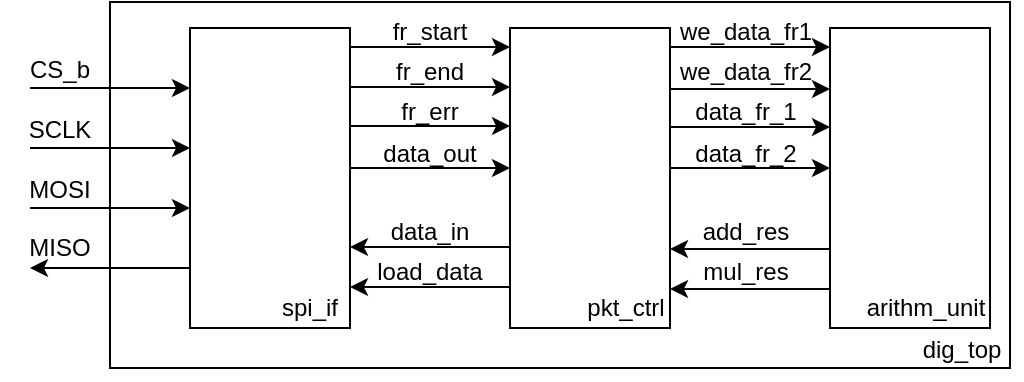 <mxfile version="22.1.2" type="device">
  <diagram name="Page-1" id="AI9xFA448RENWGoOS4yr">
    <mxGraphModel dx="2390" dy="1512" grid="1" gridSize="10" guides="1" tooltips="1" connect="1" arrows="1" fold="1" page="1" pageScale="1" pageWidth="827" pageHeight="1169" math="0" shadow="0">
      <root>
        <mxCell id="0" />
        <mxCell id="1" parent="0" />
        <mxCell id="GOim5yvG8NWphUXoWWZ7-10" style="edgeStyle=orthogonalEdgeStyle;rounded=0;orthogonalLoop=1;jettySize=auto;html=1;exitX=1;exitY=0.25;exitDx=0;exitDy=0;entryX=0;entryY=0.25;entryDx=0;entryDy=0;" edge="1" parent="1">
          <mxGeometry relative="1" as="geometry">
            <mxPoint x="280" y="139.5" as="sourcePoint" />
            <mxPoint x="360" y="139.5" as="targetPoint" />
          </mxGeometry>
        </mxCell>
        <mxCell id="GOim5yvG8NWphUXoWWZ7-11" style="edgeStyle=orthogonalEdgeStyle;rounded=0;orthogonalLoop=1;jettySize=auto;html=1;exitX=1;exitY=0.25;exitDx=0;exitDy=0;entryX=0;entryY=0.25;entryDx=0;entryDy=0;" edge="1" parent="1">
          <mxGeometry relative="1" as="geometry">
            <mxPoint x="280" y="159.5" as="sourcePoint" />
            <mxPoint x="360" y="159.5" as="targetPoint" />
          </mxGeometry>
        </mxCell>
        <mxCell id="GOim5yvG8NWphUXoWWZ7-12" style="edgeStyle=orthogonalEdgeStyle;rounded=0;orthogonalLoop=1;jettySize=auto;html=1;exitX=1;exitY=0.5;exitDx=0;exitDy=0;entryX=0;entryY=0.5;entryDx=0;entryDy=0;" edge="1" parent="1">
          <mxGeometry relative="1" as="geometry">
            <mxPoint x="280" y="179" as="sourcePoint" />
            <mxPoint x="360" y="179" as="targetPoint" />
          </mxGeometry>
        </mxCell>
        <mxCell id="GOim5yvG8NWphUXoWWZ7-13" style="edgeStyle=orthogonalEdgeStyle;rounded=0;orthogonalLoop=1;jettySize=auto;html=1;exitX=1;exitY=0.5;exitDx=0;exitDy=0;entryX=0;entryY=0.5;entryDx=0;entryDy=0;" edge="1" parent="1">
          <mxGeometry relative="1" as="geometry">
            <mxPoint x="280" y="200" as="sourcePoint" />
            <mxPoint x="360" y="200" as="targetPoint" />
          </mxGeometry>
        </mxCell>
        <mxCell id="WoIh1A_TEwp8gWf-KlNA-189" value="" style="rounded=0;whiteSpace=wrap;html=1;fillColor=none;" parent="1" vertex="1">
          <mxGeometry x="200" y="130" width="80" height="150" as="geometry" />
        </mxCell>
        <mxCell id="GOim5yvG8NWphUXoWWZ7-2" value="spi_if" style="text;html=1;strokeColor=none;fillColor=none;align=center;verticalAlign=middle;whiteSpace=wrap;rounded=0;" vertex="1" parent="1">
          <mxGeometry x="230" y="255" width="60" height="30" as="geometry" />
        </mxCell>
        <mxCell id="GOim5yvG8NWphUXoWWZ7-14" style="edgeStyle=orthogonalEdgeStyle;rounded=0;orthogonalLoop=1;jettySize=auto;html=1;exitX=0;exitY=0.75;exitDx=0;exitDy=0;entryX=1;entryY=0.75;entryDx=0;entryDy=0;" edge="1" parent="1">
          <mxGeometry relative="1" as="geometry">
            <mxPoint x="360" y="259.5" as="sourcePoint" />
            <mxPoint x="280" y="259.5" as="targetPoint" />
          </mxGeometry>
        </mxCell>
        <mxCell id="GOim5yvG8NWphUXoWWZ7-15" style="edgeStyle=orthogonalEdgeStyle;rounded=0;orthogonalLoop=1;jettySize=auto;html=1;exitX=0;exitY=0.75;exitDx=0;exitDy=0;entryX=1;entryY=0.75;entryDx=0;entryDy=0;" edge="1" parent="1">
          <mxGeometry relative="1" as="geometry">
            <mxPoint x="360" y="239.5" as="sourcePoint" />
            <mxPoint x="280" y="239.5" as="targetPoint" />
          </mxGeometry>
        </mxCell>
        <mxCell id="GOim5yvG8NWphUXoWWZ7-16" style="edgeStyle=orthogonalEdgeStyle;rounded=0;orthogonalLoop=1;jettySize=auto;html=1;exitX=1;exitY=0.25;exitDx=0;exitDy=0;entryX=0;entryY=0.25;entryDx=0;entryDy=0;" edge="1" parent="1">
          <mxGeometry relative="1" as="geometry">
            <mxPoint x="440" y="139.5" as="sourcePoint" />
            <mxPoint x="520" y="139.5" as="targetPoint" />
          </mxGeometry>
        </mxCell>
        <mxCell id="GOim5yvG8NWphUXoWWZ7-17" style="edgeStyle=orthogonalEdgeStyle;rounded=0;orthogonalLoop=1;jettySize=auto;html=1;exitX=1;exitY=0.25;exitDx=0;exitDy=0;entryX=0;entryY=0.25;entryDx=0;entryDy=0;" edge="1" parent="1">
          <mxGeometry relative="1" as="geometry">
            <mxPoint x="440" y="160.5" as="sourcePoint" />
            <mxPoint x="520" y="160.5" as="targetPoint" />
          </mxGeometry>
        </mxCell>
        <mxCell id="GOim5yvG8NWphUXoWWZ7-18" style="edgeStyle=orthogonalEdgeStyle;rounded=0;orthogonalLoop=1;jettySize=auto;html=1;exitX=1;exitY=0.25;exitDx=0;exitDy=0;entryX=0;entryY=0.25;entryDx=0;entryDy=0;" edge="1" parent="1">
          <mxGeometry relative="1" as="geometry">
            <mxPoint x="440" y="179.5" as="sourcePoint" />
            <mxPoint x="520" y="179.5" as="targetPoint" />
          </mxGeometry>
        </mxCell>
        <mxCell id="GOim5yvG8NWphUXoWWZ7-19" style="edgeStyle=orthogonalEdgeStyle;rounded=0;orthogonalLoop=1;jettySize=auto;html=1;exitX=1;exitY=0.5;exitDx=0;exitDy=0;entryX=0;entryY=0.5;entryDx=0;entryDy=0;" edge="1" parent="1">
          <mxGeometry relative="1" as="geometry">
            <mxPoint x="440" y="200" as="sourcePoint" />
            <mxPoint x="520" y="200" as="targetPoint" />
          </mxGeometry>
        </mxCell>
        <mxCell id="GOim5yvG8NWphUXoWWZ7-4" value="" style="rounded=0;whiteSpace=wrap;html=1;fillColor=none;" vertex="1" parent="1">
          <mxGeometry x="360" y="130" width="80" height="150" as="geometry" />
        </mxCell>
        <mxCell id="GOim5yvG8NWphUXoWWZ7-5" value="pkt_ctrl" style="text;html=1;strokeColor=none;fillColor=none;align=center;verticalAlign=middle;whiteSpace=wrap;rounded=0;" vertex="1" parent="1">
          <mxGeometry x="388" y="255" width="60" height="30" as="geometry" />
        </mxCell>
        <mxCell id="GOim5yvG8NWphUXoWWZ7-20" style="edgeStyle=orthogonalEdgeStyle;rounded=0;orthogonalLoop=1;jettySize=auto;html=1;exitX=0;exitY=0.75;exitDx=0;exitDy=0;entryX=1;entryY=0.75;entryDx=0;entryDy=0;" edge="1" parent="1">
          <mxGeometry relative="1" as="geometry">
            <mxPoint x="520" y="260.5" as="sourcePoint" />
            <mxPoint x="440" y="260.5" as="targetPoint" />
          </mxGeometry>
        </mxCell>
        <mxCell id="GOim5yvG8NWphUXoWWZ7-21" style="edgeStyle=orthogonalEdgeStyle;rounded=0;orthogonalLoop=1;jettySize=auto;html=1;exitX=0;exitY=0.75;exitDx=0;exitDy=0;entryX=1;entryY=0.75;entryDx=0;entryDy=0;" edge="1" parent="1">
          <mxGeometry relative="1" as="geometry">
            <mxPoint x="520" y="240.5" as="sourcePoint" />
            <mxPoint x="440" y="240.5" as="targetPoint" />
          </mxGeometry>
        </mxCell>
        <mxCell id="GOim5yvG8NWphUXoWWZ7-6" value="" style="rounded=0;whiteSpace=wrap;html=1;fillColor=none;" vertex="1" parent="1">
          <mxGeometry x="520" y="130" width="80" height="150" as="geometry" />
        </mxCell>
        <mxCell id="GOim5yvG8NWphUXoWWZ7-7" value="arithm_unit" style="text;html=1;strokeColor=none;fillColor=none;align=center;verticalAlign=middle;whiteSpace=wrap;rounded=0;" vertex="1" parent="1">
          <mxGeometry x="538" y="255" width="60" height="30" as="geometry" />
        </mxCell>
        <mxCell id="GOim5yvG8NWphUXoWWZ7-22" value="" style="endArrow=classic;html=1;rounded=0;" edge="1" parent="1">
          <mxGeometry width="50" height="50" relative="1" as="geometry">
            <mxPoint x="120" y="160" as="sourcePoint" />
            <mxPoint x="200" y="160" as="targetPoint" />
          </mxGeometry>
        </mxCell>
        <mxCell id="GOim5yvG8NWphUXoWWZ7-23" value="" style="endArrow=classic;html=1;rounded=0;" edge="1" parent="1">
          <mxGeometry width="50" height="50" relative="1" as="geometry">
            <mxPoint x="120" y="190" as="sourcePoint" />
            <mxPoint x="200" y="190" as="targetPoint" />
          </mxGeometry>
        </mxCell>
        <mxCell id="GOim5yvG8NWphUXoWWZ7-25" value="" style="endArrow=classic;html=1;rounded=0;" edge="1" parent="1">
          <mxGeometry width="50" height="50" relative="1" as="geometry">
            <mxPoint x="120" y="220" as="sourcePoint" />
            <mxPoint x="200" y="220" as="targetPoint" />
          </mxGeometry>
        </mxCell>
        <mxCell id="GOim5yvG8NWphUXoWWZ7-26" value="" style="endArrow=classic;html=1;rounded=0;" edge="1" parent="1">
          <mxGeometry width="50" height="50" relative="1" as="geometry">
            <mxPoint x="200" y="250" as="sourcePoint" />
            <mxPoint x="120" y="250" as="targetPoint" />
          </mxGeometry>
        </mxCell>
        <mxCell id="GOim5yvG8NWphUXoWWZ7-27" value="CS_b" style="text;html=1;strokeColor=none;fillColor=none;align=center;verticalAlign=middle;whiteSpace=wrap;rounded=0;" vertex="1" parent="1">
          <mxGeometry x="105" y="136" width="60" height="30" as="geometry" />
        </mxCell>
        <mxCell id="GOim5yvG8NWphUXoWWZ7-28" value="SCLK" style="text;html=1;strokeColor=none;fillColor=none;align=center;verticalAlign=middle;whiteSpace=wrap;rounded=0;" vertex="1" parent="1">
          <mxGeometry x="105" y="166" width="60" height="30" as="geometry" />
        </mxCell>
        <mxCell id="GOim5yvG8NWphUXoWWZ7-29" value="MOSI" style="text;html=1;strokeColor=none;fillColor=none;align=center;verticalAlign=middle;whiteSpace=wrap;rounded=0;" vertex="1" parent="1">
          <mxGeometry x="105" y="196" width="60" height="30" as="geometry" />
        </mxCell>
        <mxCell id="GOim5yvG8NWphUXoWWZ7-30" value="MISO" style="text;html=1;strokeColor=none;fillColor=none;align=center;verticalAlign=middle;whiteSpace=wrap;rounded=0;" vertex="1" parent="1">
          <mxGeometry x="105" y="225" width="60" height="30" as="geometry" />
        </mxCell>
        <mxCell id="GOim5yvG8NWphUXoWWZ7-31" value="fr_start" style="text;html=1;strokeColor=none;fillColor=none;align=center;verticalAlign=middle;whiteSpace=wrap;rounded=0;" vertex="1" parent="1">
          <mxGeometry x="290" y="117" width="60" height="30" as="geometry" />
        </mxCell>
        <mxCell id="GOim5yvG8NWphUXoWWZ7-32" value="fr_end" style="text;html=1;strokeColor=none;fillColor=none;align=center;verticalAlign=middle;whiteSpace=wrap;rounded=0;" vertex="1" parent="1">
          <mxGeometry x="290" y="137" width="60" height="30" as="geometry" />
        </mxCell>
        <mxCell id="GOim5yvG8NWphUXoWWZ7-33" value="fr_err" style="text;html=1;strokeColor=none;fillColor=none;align=center;verticalAlign=middle;whiteSpace=wrap;rounded=0;" vertex="1" parent="1">
          <mxGeometry x="290" y="157" width="60" height="30" as="geometry" />
        </mxCell>
        <mxCell id="GOim5yvG8NWphUXoWWZ7-34" value="data_out" style="text;html=1;strokeColor=none;fillColor=none;align=center;verticalAlign=middle;whiteSpace=wrap;rounded=0;" vertex="1" parent="1">
          <mxGeometry x="290" y="178" width="60" height="30" as="geometry" />
        </mxCell>
        <mxCell id="GOim5yvG8NWphUXoWWZ7-35" value="data_in" style="text;html=1;strokeColor=none;fillColor=none;align=center;verticalAlign=middle;whiteSpace=wrap;rounded=0;" vertex="1" parent="1">
          <mxGeometry x="290" y="217" width="60" height="30" as="geometry" />
        </mxCell>
        <mxCell id="GOim5yvG8NWphUXoWWZ7-36" value="load_data" style="text;html=1;strokeColor=none;fillColor=none;align=center;verticalAlign=middle;whiteSpace=wrap;rounded=0;" vertex="1" parent="1">
          <mxGeometry x="290" y="237" width="60" height="30" as="geometry" />
        </mxCell>
        <mxCell id="GOim5yvG8NWphUXoWWZ7-37" value="we_data_fr1" style="text;html=1;strokeColor=none;fillColor=none;align=center;verticalAlign=middle;whiteSpace=wrap;rounded=0;" vertex="1" parent="1">
          <mxGeometry x="448" y="117" width="60" height="30" as="geometry" />
        </mxCell>
        <mxCell id="GOim5yvG8NWphUXoWWZ7-38" value="we_data_fr2" style="text;html=1;strokeColor=none;fillColor=none;align=center;verticalAlign=middle;whiteSpace=wrap;rounded=0;" vertex="1" parent="1">
          <mxGeometry x="448" y="137" width="60" height="30" as="geometry" />
        </mxCell>
        <mxCell id="GOim5yvG8NWphUXoWWZ7-39" value="data_fr_1" style="text;html=1;strokeColor=none;fillColor=none;align=center;verticalAlign=middle;whiteSpace=wrap;rounded=0;" vertex="1" parent="1">
          <mxGeometry x="448" y="157" width="60" height="30" as="geometry" />
        </mxCell>
        <mxCell id="GOim5yvG8NWphUXoWWZ7-40" value="data_fr_2" style="text;html=1;strokeColor=none;fillColor=none;align=center;verticalAlign=middle;whiteSpace=wrap;rounded=0;" vertex="1" parent="1">
          <mxGeometry x="448" y="178" width="60" height="30" as="geometry" />
        </mxCell>
        <mxCell id="GOim5yvG8NWphUXoWWZ7-41" value="add_res" style="text;html=1;strokeColor=none;fillColor=none;align=center;verticalAlign=middle;whiteSpace=wrap;rounded=0;" vertex="1" parent="1">
          <mxGeometry x="448" y="217" width="60" height="30" as="geometry" />
        </mxCell>
        <mxCell id="GOim5yvG8NWphUXoWWZ7-42" value="mul_res" style="text;html=1;strokeColor=none;fillColor=none;align=center;verticalAlign=middle;whiteSpace=wrap;rounded=0;" vertex="1" parent="1">
          <mxGeometry x="448" y="237" width="60" height="30" as="geometry" />
        </mxCell>
        <mxCell id="GOim5yvG8NWphUXoWWZ7-43" value="" style="rounded=0;whiteSpace=wrap;html=1;fillColor=none;" vertex="1" parent="1">
          <mxGeometry x="160" y="117" width="450" height="183" as="geometry" />
        </mxCell>
        <mxCell id="GOim5yvG8NWphUXoWWZ7-44" value="dig_top" style="text;html=1;strokeColor=none;fillColor=none;align=center;verticalAlign=middle;whiteSpace=wrap;rounded=0;" vertex="1" parent="1">
          <mxGeometry x="556" y="276" width="60" height="30" as="geometry" />
        </mxCell>
      </root>
    </mxGraphModel>
  </diagram>
</mxfile>

